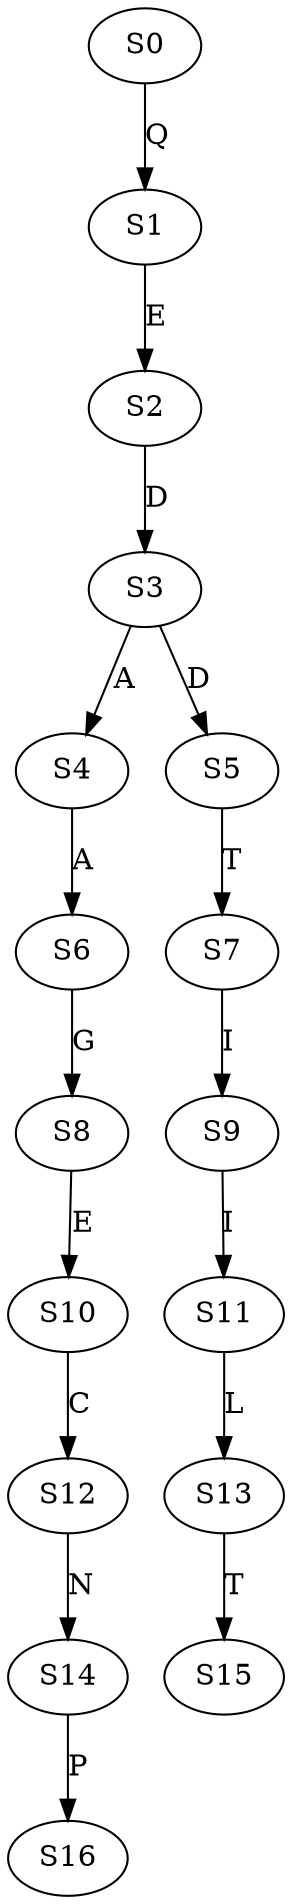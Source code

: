 strict digraph  {
	S0 -> S1 [ label = Q ];
	S1 -> S2 [ label = E ];
	S2 -> S3 [ label = D ];
	S3 -> S4 [ label = A ];
	S3 -> S5 [ label = D ];
	S4 -> S6 [ label = A ];
	S5 -> S7 [ label = T ];
	S6 -> S8 [ label = G ];
	S7 -> S9 [ label = I ];
	S8 -> S10 [ label = E ];
	S9 -> S11 [ label = I ];
	S10 -> S12 [ label = C ];
	S11 -> S13 [ label = L ];
	S12 -> S14 [ label = N ];
	S13 -> S15 [ label = T ];
	S14 -> S16 [ label = P ];
}
